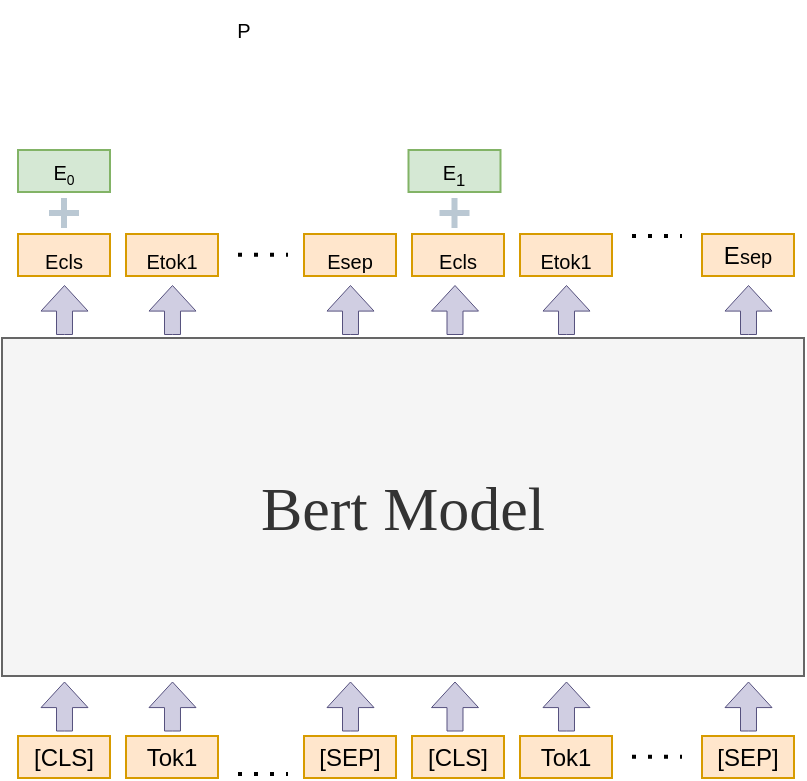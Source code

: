 <mxfile version="21.5.2" type="github">
  <diagram name="第 1 页" id="GxQK_DEnWvKfhFOQbTR9">
    <mxGraphModel dx="630" dy="419" grid="0" gridSize="10" guides="1" tooltips="1" connect="1" arrows="1" fold="1" page="1" pageScale="1" pageWidth="827" pageHeight="1169" math="0" shadow="0">
      <root>
        <mxCell id="0" />
        <mxCell id="1" parent="0" />
        <mxCell id="7UEbHdidYQ2ZTFkR19P8-2" value="[CLS]" style="rounded=0;whiteSpace=wrap;html=1;fillColor=#ffe6cc;strokeColor=#d79b00;" vertex="1" parent="1">
          <mxGeometry x="66" y="724" width="46" height="21" as="geometry" />
        </mxCell>
        <mxCell id="7UEbHdidYQ2ZTFkR19P8-3" value="Tok1" style="rounded=0;whiteSpace=wrap;html=1;fillColor=#ffe6cc;strokeColor=#d79b00;" vertex="1" parent="1">
          <mxGeometry x="120" y="724" width="46" height="21" as="geometry" />
        </mxCell>
        <mxCell id="7UEbHdidYQ2ZTFkR19P8-5" value="[SEP]" style="rounded=0;whiteSpace=wrap;html=1;fillColor=#ffe6cc;strokeColor=#d79b00;" vertex="1" parent="1">
          <mxGeometry x="408" y="724" width="46" height="21" as="geometry" />
        </mxCell>
        <mxCell id="7UEbHdidYQ2ZTFkR19P8-7" value="Tok1" style="rounded=0;whiteSpace=wrap;html=1;fillColor=#ffe6cc;strokeColor=#d79b00;" vertex="1" parent="1">
          <mxGeometry x="317" y="724" width="46" height="21" as="geometry" />
        </mxCell>
        <mxCell id="7UEbHdidYQ2ZTFkR19P8-8" value="[CLS]" style="rounded=0;whiteSpace=wrap;html=1;fillColor=#ffe6cc;strokeColor=#d79b00;" vertex="1" parent="1">
          <mxGeometry x="263" y="724" width="46" height="21" as="geometry" />
        </mxCell>
        <mxCell id="7UEbHdidYQ2ZTFkR19P8-9" value="[SEP]" style="rounded=0;whiteSpace=wrap;html=1;fillColor=#ffe6cc;strokeColor=#d79b00;" vertex="1" parent="1">
          <mxGeometry x="209" y="724" width="46" height="21" as="geometry" />
        </mxCell>
        <mxCell id="7UEbHdidYQ2ZTFkR19P8-10" value="" style="endArrow=none;dashed=1;html=1;dashPattern=1 3;strokeWidth=2;rounded=0;" edge="1" parent="1">
          <mxGeometry width="50" height="50" relative="1" as="geometry">
            <mxPoint x="176" y="743" as="sourcePoint" />
            <mxPoint x="201" y="743" as="targetPoint" />
          </mxGeometry>
        </mxCell>
        <mxCell id="7UEbHdidYQ2ZTFkR19P8-11" value="" style="endArrow=none;dashed=1;html=1;dashPattern=1 3;strokeWidth=2;rounded=0;" edge="1" parent="1">
          <mxGeometry width="50" height="50" relative="1" as="geometry">
            <mxPoint x="373" y="734.41" as="sourcePoint" />
            <mxPoint x="398" y="734.41" as="targetPoint" />
          </mxGeometry>
        </mxCell>
        <mxCell id="7UEbHdidYQ2ZTFkR19P8-12" value="Bert Model" style="rounded=0;whiteSpace=wrap;html=1;fillColor=#f5f5f5;fontColor=#333333;strokeColor=#666666;fontSize=31;fontFamily=Verdana;" vertex="1" parent="1">
          <mxGeometry x="58" y="525" width="401" height="169" as="geometry" />
        </mxCell>
        <mxCell id="7UEbHdidYQ2ZTFkR19P8-13" value="&lt;sub&gt;Ecls&lt;/sub&gt;" style="rounded=0;whiteSpace=wrap;html=1;fillColor=#ffe6cc;strokeColor=#d79b00;" vertex="1" parent="1">
          <mxGeometry x="66" y="473" width="46" height="21" as="geometry" />
        </mxCell>
        <mxCell id="7UEbHdidYQ2ZTFkR19P8-14" value="&lt;sub&gt;Etok1&lt;/sub&gt;" style="rounded=0;whiteSpace=wrap;html=1;fillColor=#ffe6cc;strokeColor=#d79b00;" vertex="1" parent="1">
          <mxGeometry x="120" y="473" width="46" height="21" as="geometry" />
        </mxCell>
        <mxCell id="7UEbHdidYQ2ZTFkR19P8-15" value="E&lt;span style=&quot;font-size: 10px;&quot;&gt;sep&lt;/span&gt;" style="rounded=0;whiteSpace=wrap;html=1;fillColor=#ffe6cc;strokeColor=#d79b00;" vertex="1" parent="1">
          <mxGeometry x="408" y="473" width="46" height="21" as="geometry" />
        </mxCell>
        <mxCell id="7UEbHdidYQ2ZTFkR19P8-16" value="&lt;sub&gt;Etok1&lt;/sub&gt;" style="rounded=0;whiteSpace=wrap;html=1;fillColor=#ffe6cc;strokeColor=#d79b00;" vertex="1" parent="1">
          <mxGeometry x="317" y="473" width="46" height="21" as="geometry" />
        </mxCell>
        <mxCell id="7UEbHdidYQ2ZTFkR19P8-17" value="&lt;sub&gt;Ecls&lt;/sub&gt;" style="rounded=0;whiteSpace=wrap;html=1;fillColor=#ffe6cc;strokeColor=#d79b00;" vertex="1" parent="1">
          <mxGeometry x="263" y="473" width="46" height="21" as="geometry" />
        </mxCell>
        <mxCell id="7UEbHdidYQ2ZTFkR19P8-18" value="&lt;sub&gt;Esep&lt;/sub&gt;" style="rounded=0;whiteSpace=wrap;html=1;fillColor=#ffe6cc;strokeColor=#d79b00;" vertex="1" parent="1">
          <mxGeometry x="209" y="473" width="46" height="21" as="geometry" />
        </mxCell>
        <mxCell id="7UEbHdidYQ2ZTFkR19P8-19" value="" style="endArrow=none;dashed=1;html=1;dashPattern=1 3;strokeWidth=2;rounded=0;" edge="1" parent="1">
          <mxGeometry width="50" height="50" relative="1" as="geometry">
            <mxPoint x="176" y="483.38" as="sourcePoint" />
            <mxPoint x="201" y="483.38" as="targetPoint" />
          </mxGeometry>
        </mxCell>
        <mxCell id="7UEbHdidYQ2ZTFkR19P8-20" value="" style="endArrow=none;dashed=1;html=1;dashPattern=1 3;strokeWidth=2;rounded=0;" edge="1" parent="1">
          <mxGeometry width="50" height="50" relative="1" as="geometry">
            <mxPoint x="373" y="474" as="sourcePoint" />
            <mxPoint x="398" y="474" as="targetPoint" />
          </mxGeometry>
        </mxCell>
        <mxCell id="7UEbHdidYQ2ZTFkR19P8-26" value="" style="html=1;shadow=0;align=center;verticalAlign=middle;shape=mxgraph.arrows2.arrow;dy=0.66;dx=12.79;notch=0;rotation=-90;strokeColor=#56517e;strokeWidth=0.5;fillColor=#d0cee2;rounded=0;" vertex="1" parent="1">
          <mxGeometry x="76.75" y="697.25" width="24.5" height="23.5" as="geometry" />
        </mxCell>
        <mxCell id="7UEbHdidYQ2ZTFkR19P8-27" value="" style="html=1;shadow=0;align=center;verticalAlign=middle;shape=mxgraph.arrows2.arrow;dy=0.66;dx=12.79;notch=0;rotation=-90;strokeColor=#56517e;strokeWidth=0.5;fillColor=#d0cee2;rounded=0;" vertex="1" parent="1">
          <mxGeometry x="130.75" y="697.25" width="24.5" height="23.5" as="geometry" />
        </mxCell>
        <mxCell id="7UEbHdidYQ2ZTFkR19P8-28" value="" style="html=1;shadow=0;align=center;verticalAlign=middle;shape=mxgraph.arrows2.arrow;dy=0.66;dx=12.79;notch=0;rotation=-90;strokeColor=#56517e;strokeWidth=0.5;fillColor=#d0cee2;rounded=0;" vertex="1" parent="1">
          <mxGeometry x="219.75" y="697.25" width="24.5" height="23.5" as="geometry" />
        </mxCell>
        <mxCell id="7UEbHdidYQ2ZTFkR19P8-29" value="" style="html=1;shadow=0;align=center;verticalAlign=middle;shape=mxgraph.arrows2.arrow;dy=0.66;dx=12.79;notch=0;rotation=-90;strokeColor=#56517e;strokeWidth=0.5;fillColor=#d0cee2;rounded=0;" vertex="1" parent="1">
          <mxGeometry x="272" y="697.25" width="24.5" height="23.5" as="geometry" />
        </mxCell>
        <mxCell id="7UEbHdidYQ2ZTFkR19P8-30" value="" style="html=1;shadow=0;align=center;verticalAlign=middle;shape=mxgraph.arrows2.arrow;dy=0.66;dx=12.79;notch=0;rotation=-90;strokeColor=#56517e;strokeWidth=0.5;fillColor=#d0cee2;rounded=0;" vertex="1" parent="1">
          <mxGeometry x="327.75" y="697.25" width="24.5" height="23.5" as="geometry" />
        </mxCell>
        <mxCell id="7UEbHdidYQ2ZTFkR19P8-31" value="" style="html=1;shadow=0;align=center;verticalAlign=middle;shape=mxgraph.arrows2.arrow;dy=0.66;dx=12.79;notch=0;rotation=-90;strokeColor=#56517e;strokeWidth=0.5;fillColor=#d0cee2;rounded=0;" vertex="1" parent="1">
          <mxGeometry x="418.75" y="697.25" width="24.5" height="23.5" as="geometry" />
        </mxCell>
        <mxCell id="7UEbHdidYQ2ZTFkR19P8-33" value="" style="html=1;shadow=0;align=center;verticalAlign=middle;shape=mxgraph.arrows2.arrow;dy=0.66;dx=12.79;notch=0;rotation=-90;strokeColor=#56517e;strokeWidth=0.5;fillColor=#d0cee2;rounded=0;" vertex="1" parent="1">
          <mxGeometry x="76.75" y="499" width="24.5" height="23.5" as="geometry" />
        </mxCell>
        <mxCell id="7UEbHdidYQ2ZTFkR19P8-34" value="" style="html=1;shadow=0;align=center;verticalAlign=middle;shape=mxgraph.arrows2.arrow;dy=0.66;dx=12.79;notch=0;rotation=-90;strokeColor=#56517e;strokeWidth=0.5;fillColor=#d0cee2;rounded=0;" vertex="1" parent="1">
          <mxGeometry x="130.75" y="499" width="24.5" height="23.5" as="geometry" />
        </mxCell>
        <mxCell id="7UEbHdidYQ2ZTFkR19P8-35" value="" style="html=1;shadow=0;align=center;verticalAlign=middle;shape=mxgraph.arrows2.arrow;dy=0.66;dx=12.79;notch=0;rotation=-90;strokeColor=#56517e;strokeWidth=0.5;fillColor=#d0cee2;rounded=0;" vertex="1" parent="1">
          <mxGeometry x="219.75" y="499" width="24.5" height="23.5" as="geometry" />
        </mxCell>
        <mxCell id="7UEbHdidYQ2ZTFkR19P8-36" value="" style="html=1;shadow=0;align=center;verticalAlign=middle;shape=mxgraph.arrows2.arrow;dy=0.66;dx=12.79;notch=0;rotation=-90;strokeColor=#56517e;strokeWidth=0.5;fillColor=#d0cee2;rounded=0;" vertex="1" parent="1">
          <mxGeometry x="272" y="499" width="24.5" height="23.5" as="geometry" />
        </mxCell>
        <mxCell id="7UEbHdidYQ2ZTFkR19P8-37" value="" style="html=1;shadow=0;align=center;verticalAlign=middle;shape=mxgraph.arrows2.arrow;dy=0.66;dx=12.79;notch=0;rotation=-90;strokeColor=#56517e;strokeWidth=0.5;fillColor=#d0cee2;rounded=0;" vertex="1" parent="1">
          <mxGeometry x="327.75" y="499" width="24.5" height="23.5" as="geometry" />
        </mxCell>
        <mxCell id="7UEbHdidYQ2ZTFkR19P8-38" value="" style="html=1;shadow=0;align=center;verticalAlign=middle;shape=mxgraph.arrows2.arrow;dy=0.66;dx=12.79;notch=0;rotation=-90;strokeColor=#56517e;strokeWidth=0.5;fillColor=#d0cee2;rounded=0;" vertex="1" parent="1">
          <mxGeometry x="418.75" y="499" width="24.5" height="23.5" as="geometry" />
        </mxCell>
        <mxCell id="7UEbHdidYQ2ZTFkR19P8-39" value="&lt;span style=&quot;font-size: 10px;&quot;&gt;E&lt;/span&gt;&lt;span style=&quot;font-size: 8.333px;&quot;&gt;&lt;sub&gt;0&lt;/sub&gt;&lt;/span&gt;" style="rounded=0;whiteSpace=wrap;html=1;fillColor=#d5e8d4;strokeColor=#82b366;" vertex="1" parent="1">
          <mxGeometry x="66" y="431" width="46" height="21" as="geometry" />
        </mxCell>
        <mxCell id="7UEbHdidYQ2ZTFkR19P8-40" value="&lt;span style=&quot;font-size: 10px;&quot;&gt;E&lt;sub&gt;1&lt;/sub&gt;&lt;/span&gt;" style="rounded=0;whiteSpace=wrap;html=1;fillColor=#d5e8d4;strokeColor=#82b366;" vertex="1" parent="1">
          <mxGeometry x="261.25" y="431" width="46" height="21" as="geometry" />
        </mxCell>
        <mxCell id="7UEbHdidYQ2ZTFkR19P8-42" value="" style="shape=cross;whiteSpace=wrap;html=1;fillColor=#bac8d3;strokeColor=none;" vertex="1" parent="1">
          <mxGeometry x="81.5" y="455" width="15" height="15" as="geometry" />
        </mxCell>
        <mxCell id="7UEbHdidYQ2ZTFkR19P8-44" value="" style="shape=cross;whiteSpace=wrap;html=1;fillColor=#bac8d3;strokeColor=none;" vertex="1" parent="1">
          <mxGeometry x="276.75" y="455" width="15" height="15" as="geometry" />
        </mxCell>
        <mxCell id="7UEbHdidYQ2ZTFkR19P8-47" value="P" style="text;html=1;strokeColor=none;fillColor=none;align=center;verticalAlign=middle;whiteSpace=wrap;rounded=0;fontSize=10;" vertex="1" parent="1">
          <mxGeometry x="149" y="356" width="60" height="30" as="geometry" />
        </mxCell>
      </root>
    </mxGraphModel>
  </diagram>
</mxfile>
